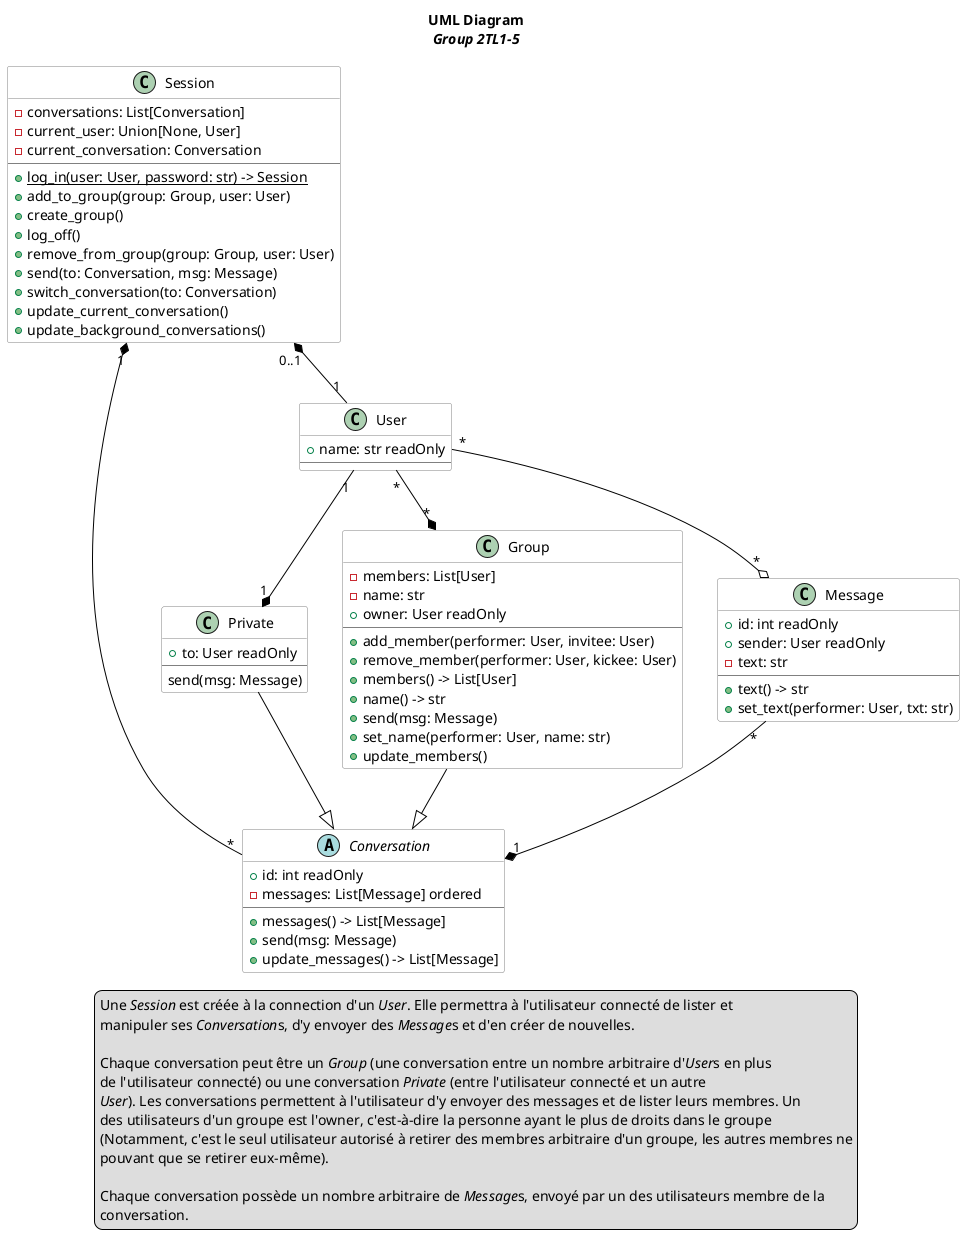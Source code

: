 @startuml

skinparam class {
    BackgroundColor white
    ArrowColor black
    BorderColor grey
}

title
    UML Diagram
    <i>Group 2TL1-5</i>
end title

legend bottom center
    Une <i>Session</i> est créée à la connection d'un <i>User</i>. Elle permettra à l'utilisateur connecté de lister et
    manipuler ses <i>Conversation</i>s, d'y envoyer des <i>Message</i>s et d'en créer de nouvelles.

    Chaque conversation peut être un <i>Group</i> (une conversation entre un nombre arbitraire d'<i>User</i>s en plus
    de l'utilisateur connecté) ou une conversation <i>Private</i> (entre l'utilisateur connecté et un autre
    <i>User</i>). Les conversations permettent à l'utilisateur d'y envoyer des messages et de lister leurs membres. Un
    des utilisateurs d'un groupe est l'owner, c'est-à-dire la personne ayant le plus de droits dans le groupe
    (Notamment, c'est le seul utilisateur autorisé à retirer des membres arbitraire d'un groupe, les autres membres ne
    pouvant que se retirer eux-même).

    Chaque conversation possède un nombre arbitraire de <i>Message</i>s, envoyé par un des utilisateurs membre de la
    conversation.
end legend

abstract class Conversation {
    +id: int readOnly
    -messages: List[Message] ordered
    --
    +messages() -> List[Message]
    +send(msg: Message)
    +update_messages() -> List[Message]
}

class Private {
    +to: User readOnly
    --
    send(msg: Message)
}
Private --|> Conversation

class Group {
    -members: List[User]
    -name: str
    +owner: User readOnly
    --
    +add_member(performer: User, invitee: User)
    +remove_member(performer: User, kickee: User)
    +members() -> List[User]
    +name() -> str
    +send(msg: Message)
    +set_name(performer: User, name: str)
    +update_members()
}
Group --|> Conversation

class Message {
    +id: int readOnly
    +sender: User readOnly
    -text: str
    --
    +text() -> str
    +set_text(performer: User, txt: str)
}

Message "*" --* "1" Conversation

class User {
    +name: str readOnly
    --
}
User "*" --o "*" Message
User "1" --* "1" Private
User "*" --* "*" Group

class Session {
    -conversations: List[Conversation]
    -current_user: Union[None, User]
    -current_conversation: Conversation
    --
    +{static} log_in(user: User, password: str) -> Session
    +add_to_group(group: Group, user: User)
    +create_group()
    +log_off()
    +remove_from_group(group: Group, user: User)
    +send(to: Conversation, msg: Message)
    +switch_conversation(to: Conversation)
    +update_current_conversation()
    +update_background_conversations()
}
Session "0..1" *-- "1" User
Session "1" *-- "*" Conversation

@enduml
